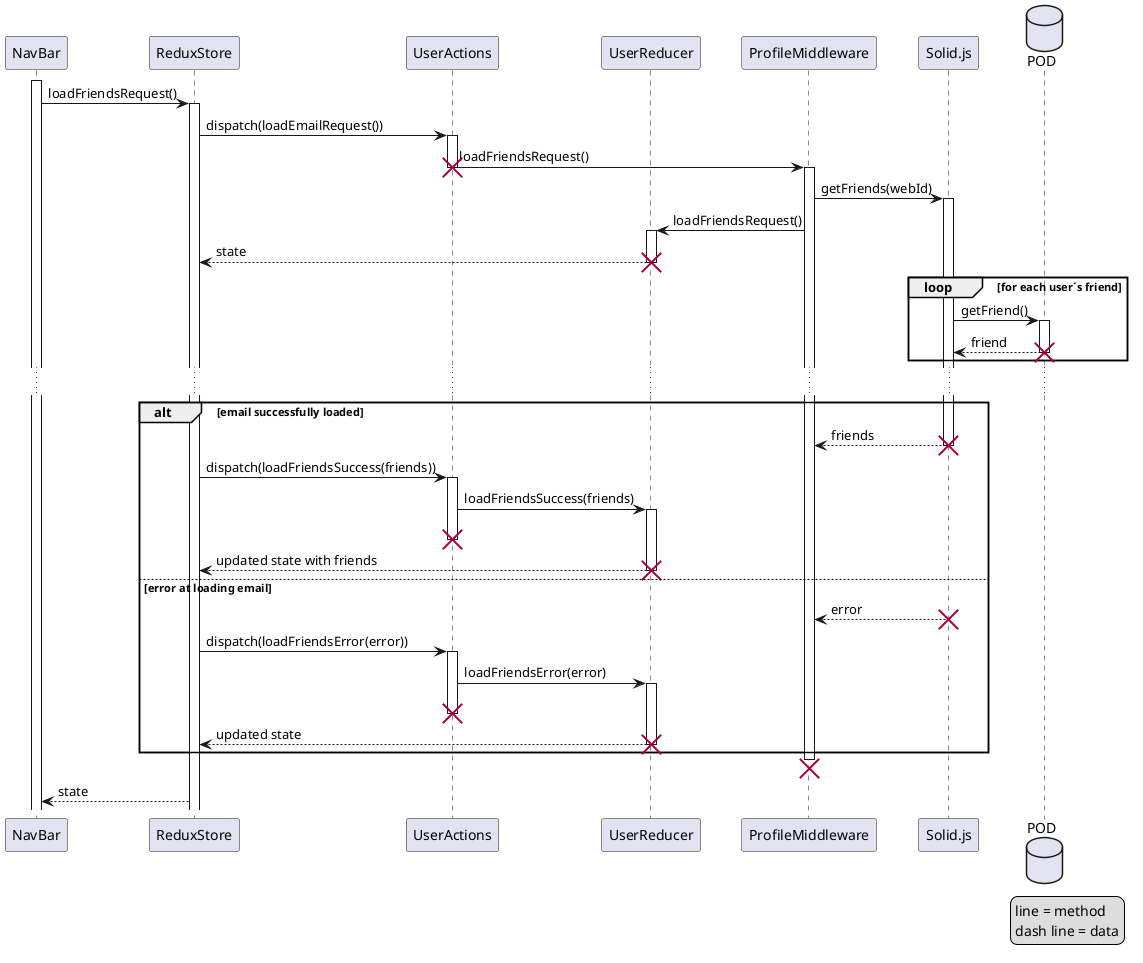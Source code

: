 title Load routes - Sequence Diagram 

@startuml

participant NavBar as nb 
participant ReduxStore as rs 
participant UserActions as ra 
participant UserReducer as rr 
participant ProfileMiddleware as rm 
participant Solid.js as s 
database POD as p

activate nb
nb -> rs: loadFriendsRequest()
activate rs
rs -> ra: dispatch(loadEmailRequest())
activate ra
ra -> rm: loadFriendsRequest()
destroy ra
activate rm
rm -> s: getFriends(webId)
activate s
rm -> rr: loadFriendsRequest()
activate rr
rr --> rs: state
destroy rr
loop for each user´s friend
    s -> p: getFriend()
    activate p
    p --> s: friend
    destroy p
end
...
alt email successfully loaded
s --> rm: friends
destroy s
rs -> ra: dispatch(loadFriendsSuccess(friends))
activate ra
ra -> rr: loadFriendsSuccess(friends)
activate rr
destroy ra
rr --> rs: updated state with friends
destroy rr
else error at loading email
s --> rm: error
destroy s
rs -> ra: dispatch(loadFriendsError(error))
activate ra
ra -> rr: loadFriendsError(error)
activate rr
destroy ra
rr --> rs: updated state
destroy rr
end
destroy rm
rs --> nb: state
legend right
line = method
dash line = data
endlegend

@enduml